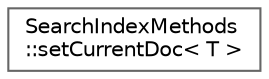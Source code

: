 digraph "Graphical Class Hierarchy"
{
 // INTERACTIVE_SVG=YES
 // LATEX_PDF_SIZE
  bgcolor="transparent";
  edge [fontname=Helvetica,fontsize=10,labelfontname=Helvetica,labelfontsize=10];
  node [fontname=Helvetica,fontsize=10,shape=box,height=0.2,width=0.4];
  rankdir="LR";
  Node0 [label="SearchIndexMethods\l::setCurrentDoc\< T \>",height=0.2,width=0.4,color="grey40", fillcolor="white", style="filled",URL="$d0/dc1/struct_search_index_methods_1_1set_current_doc.html",tooltip=" "];
}
